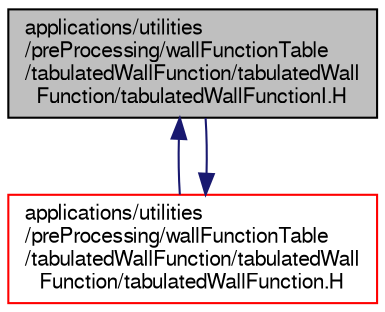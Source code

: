 digraph "applications/utilities/preProcessing/wallFunctionTable/tabulatedWallFunction/tabulatedWallFunction/tabulatedWallFunctionI.H"
{
  bgcolor="transparent";
  edge [fontname="FreeSans",fontsize="10",labelfontname="FreeSans",labelfontsize="10"];
  node [fontname="FreeSans",fontsize="10",shape=record];
  Node224 [label="applications/utilities\l/preProcessing/wallFunctionTable\l/tabulatedWallFunction/tabulatedWall\lFunction/tabulatedWallFunctionI.H",height=0.2,width=0.4,color="black", fillcolor="grey75", style="filled", fontcolor="black"];
  Node224 -> Node225 [dir="back",color="midnightblue",fontsize="10",style="solid",fontname="FreeSans"];
  Node225 [label="applications/utilities\l/preProcessing/wallFunctionTable\l/tabulatedWallFunction/tabulatedWall\lFunction/tabulatedWallFunction.H",height=0.2,width=0.4,color="red",URL="$a19541.html"];
  Node225 -> Node224 [dir="back",color="midnightblue",fontsize="10",style="solid",fontname="FreeSans"];
}
